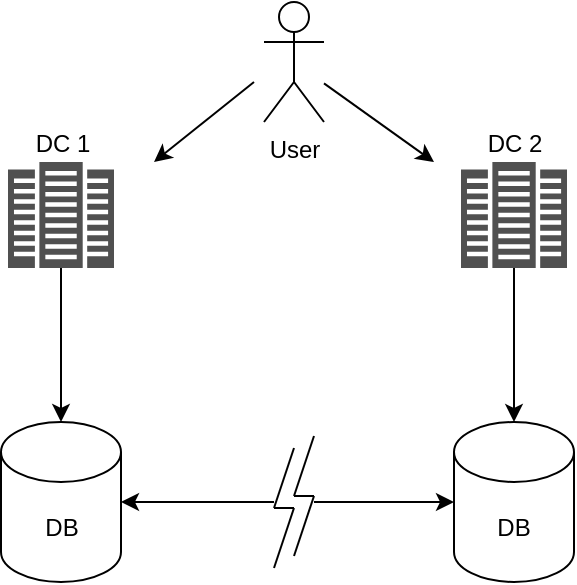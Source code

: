 <mxfile version="15.4.0" type="device"><diagram id="ugg3lXbC8nOIO1TDWBY-" name="Страница 1"><mxGraphModel dx="527" dy="406" grid="1" gridSize="10" guides="1" tooltips="1" connect="1" arrows="1" fold="1" page="1" pageScale="1" pageWidth="1169" pageHeight="827" math="0" shadow="0"><root><mxCell id="0"/><mxCell id="1" parent="0"/><mxCell id="zaJ0Sy7dKhxkNSWXu_L7-18" style="edgeStyle=none;rounded=0;orthogonalLoop=1;jettySize=auto;html=1;startArrow=classic;startFill=1;endArrow=none;endFill=0;" edge="1" parent="1" source="zaJ0Sy7dKhxkNSWXu_L7-1"><mxGeometry relative="1" as="geometry"><mxPoint x="380" y="390" as="targetPoint"/></mxGeometry></mxCell><mxCell id="zaJ0Sy7dKhxkNSWXu_L7-1" value="DB" style="shape=cylinder3;whiteSpace=wrap;html=1;boundedLbl=1;backgroundOutline=1;size=15;" vertex="1" parent="1"><mxGeometry x="243.5" y="350" width="60" height="80" as="geometry"/></mxCell><mxCell id="zaJ0Sy7dKhxkNSWXu_L7-19" style="edgeStyle=none;rounded=0;orthogonalLoop=1;jettySize=auto;html=1;startArrow=classic;startFill=1;endArrow=none;endFill=0;" edge="1" parent="1" source="zaJ0Sy7dKhxkNSWXu_L7-2"><mxGeometry relative="1" as="geometry"><mxPoint x="400" y="390" as="targetPoint"/></mxGeometry></mxCell><mxCell id="zaJ0Sy7dKhxkNSWXu_L7-2" value="DB" style="shape=cylinder3;whiteSpace=wrap;html=1;boundedLbl=1;backgroundOutline=1;size=15;" vertex="1" parent="1"><mxGeometry x="470" y="350" width="60" height="80" as="geometry"/></mxCell><mxCell id="zaJ0Sy7dKhxkNSWXu_L7-6" style="edgeStyle=orthogonalEdgeStyle;rounded=0;orthogonalLoop=1;jettySize=auto;html=1;entryX=0.5;entryY=0;entryDx=0;entryDy=0;entryPerimeter=0;" edge="1" parent="1" source="zaJ0Sy7dKhxkNSWXu_L7-3" target="zaJ0Sy7dKhxkNSWXu_L7-1"><mxGeometry relative="1" as="geometry"/></mxCell><mxCell id="zaJ0Sy7dKhxkNSWXu_L7-3" value="DC 1" style="sketch=0;pointerEvents=1;shadow=0;dashed=0;html=1;strokeColor=none;fillColor=#505050;labelPosition=center;verticalLabelPosition=top;verticalAlign=bottom;outlineConnect=0;align=center;shape=mxgraph.office.servers.datacenter;" vertex="1" parent="1"><mxGeometry x="247" y="220" width="53" height="53" as="geometry"/></mxCell><mxCell id="zaJ0Sy7dKhxkNSWXu_L7-7" style="edgeStyle=orthogonalEdgeStyle;rounded=0;orthogonalLoop=1;jettySize=auto;html=1;entryX=0.5;entryY=0;entryDx=0;entryDy=0;entryPerimeter=0;" edge="1" parent="1" source="zaJ0Sy7dKhxkNSWXu_L7-4" target="zaJ0Sy7dKhxkNSWXu_L7-2"><mxGeometry relative="1" as="geometry"/></mxCell><mxCell id="zaJ0Sy7dKhxkNSWXu_L7-4" value="DC 2" style="sketch=0;pointerEvents=1;shadow=0;dashed=0;html=1;strokeColor=none;fillColor=#505050;labelPosition=center;verticalLabelPosition=top;verticalAlign=bottom;outlineConnect=0;align=center;shape=mxgraph.office.servers.datacenter;" vertex="1" parent="1"><mxGeometry x="473.5" y="220" width="53" height="53" as="geometry"/></mxCell><mxCell id="zaJ0Sy7dKhxkNSWXu_L7-20" style="rounded=0;orthogonalLoop=1;jettySize=auto;html=1;startArrow=none;startFill=0;endArrow=classic;endFill=1;" edge="1" parent="1" source="zaJ0Sy7dKhxkNSWXu_L7-5"><mxGeometry relative="1" as="geometry"><mxPoint x="460" y="220" as="targetPoint"/></mxGeometry></mxCell><mxCell id="zaJ0Sy7dKhxkNSWXu_L7-21" style="rounded=0;orthogonalLoop=1;jettySize=auto;html=1;startArrow=none;startFill=0;endArrow=classic;endFill=1;" edge="1" parent="1"><mxGeometry relative="1" as="geometry"><mxPoint x="370" y="180" as="sourcePoint"/><mxPoint x="320" y="220" as="targetPoint"/></mxGeometry></mxCell><mxCell id="zaJ0Sy7dKhxkNSWXu_L7-5" value="User" style="shape=umlActor;verticalLabelPosition=bottom;verticalAlign=top;html=1;outlineConnect=0;" vertex="1" parent="1"><mxGeometry x="375" y="140" width="30" height="60" as="geometry"/></mxCell><mxCell id="zaJ0Sy7dKhxkNSWXu_L7-17" value="" style="group" vertex="1" connectable="0" parent="1"><mxGeometry x="380" y="357" width="20" height="66" as="geometry"/></mxCell><mxCell id="zaJ0Sy7dKhxkNSWXu_L7-9" value="" style="endArrow=none;html=1;rounded=0;" edge="1" parent="zaJ0Sy7dKhxkNSWXu_L7-17"><mxGeometry y="6" width="50" height="50" as="geometry"><mxPoint y="36" as="sourcePoint"/><mxPoint x="10" y="6" as="targetPoint"/></mxGeometry></mxCell><mxCell id="zaJ0Sy7dKhxkNSWXu_L7-11" value="" style="endArrow=none;html=1;rounded=0;" edge="1" parent="zaJ0Sy7dKhxkNSWXu_L7-17"><mxGeometry y="6" width="50" height="50" as="geometry"><mxPoint y="66" as="sourcePoint"/><mxPoint x="10" y="36.0" as="targetPoint"/></mxGeometry></mxCell><mxCell id="zaJ0Sy7dKhxkNSWXu_L7-12" value="" style="endArrow=none;html=1;rounded=0;" edge="1" parent="zaJ0Sy7dKhxkNSWXu_L7-17"><mxGeometry y="6" width="50" height="50" as="geometry"><mxPoint x="10" y="36" as="sourcePoint"/><mxPoint y="36" as="targetPoint"/></mxGeometry></mxCell><mxCell id="zaJ0Sy7dKhxkNSWXu_L7-13" value="" style="endArrow=none;html=1;rounded=0;" edge="1" parent="zaJ0Sy7dKhxkNSWXu_L7-17"><mxGeometry x="-10" width="50" height="50" as="geometry"><mxPoint x="10" y="30" as="sourcePoint"/><mxPoint x="20" as="targetPoint"/></mxGeometry></mxCell><mxCell id="zaJ0Sy7dKhxkNSWXu_L7-14" value="" style="endArrow=none;html=1;rounded=0;" edge="1" parent="zaJ0Sy7dKhxkNSWXu_L7-17"><mxGeometry x="-10" width="50" height="50" as="geometry"><mxPoint x="10" y="60" as="sourcePoint"/><mxPoint x="20" y="30.0" as="targetPoint"/></mxGeometry></mxCell><mxCell id="zaJ0Sy7dKhxkNSWXu_L7-15" value="" style="endArrow=none;html=1;rounded=0;" edge="1" parent="zaJ0Sy7dKhxkNSWXu_L7-17"><mxGeometry x="-10" width="50" height="50" as="geometry"><mxPoint x="20" y="30" as="sourcePoint"/><mxPoint x="10" y="30" as="targetPoint"/></mxGeometry></mxCell></root></mxGraphModel></diagram></mxfile>